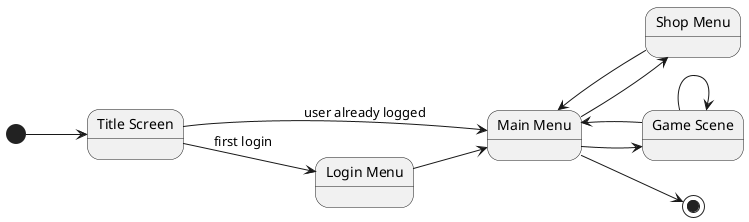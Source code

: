 @startuml
left to right direction

state "Title Screen" as TitleScreen
state "Main Menu" as MainMenu
state "Shop Menu" as ShopMenu
state "Game Scene" as Game
state "Login Menu" as Login
' state "Victory Screen" as VictoryScreen
' state "GameOver Screen" as GameOverScreen


[*] --> TitleScreen
TitleScreen --> Login : first login 
Login --> MainMenu 
TitleScreen --> MainMenu : user already logged
MainMenu --> ShopMenu
MainMenu --> [*]
ShopMenu --> MainMenu
MainMenu --> Game
Game --> Game
Game --> MainMenu

' Game --> VictoryScreen
' Game --> GameOverScreen
' VictoryScreen --> MainMenu
' GameOverScreen --> MainMenu
@enduml
